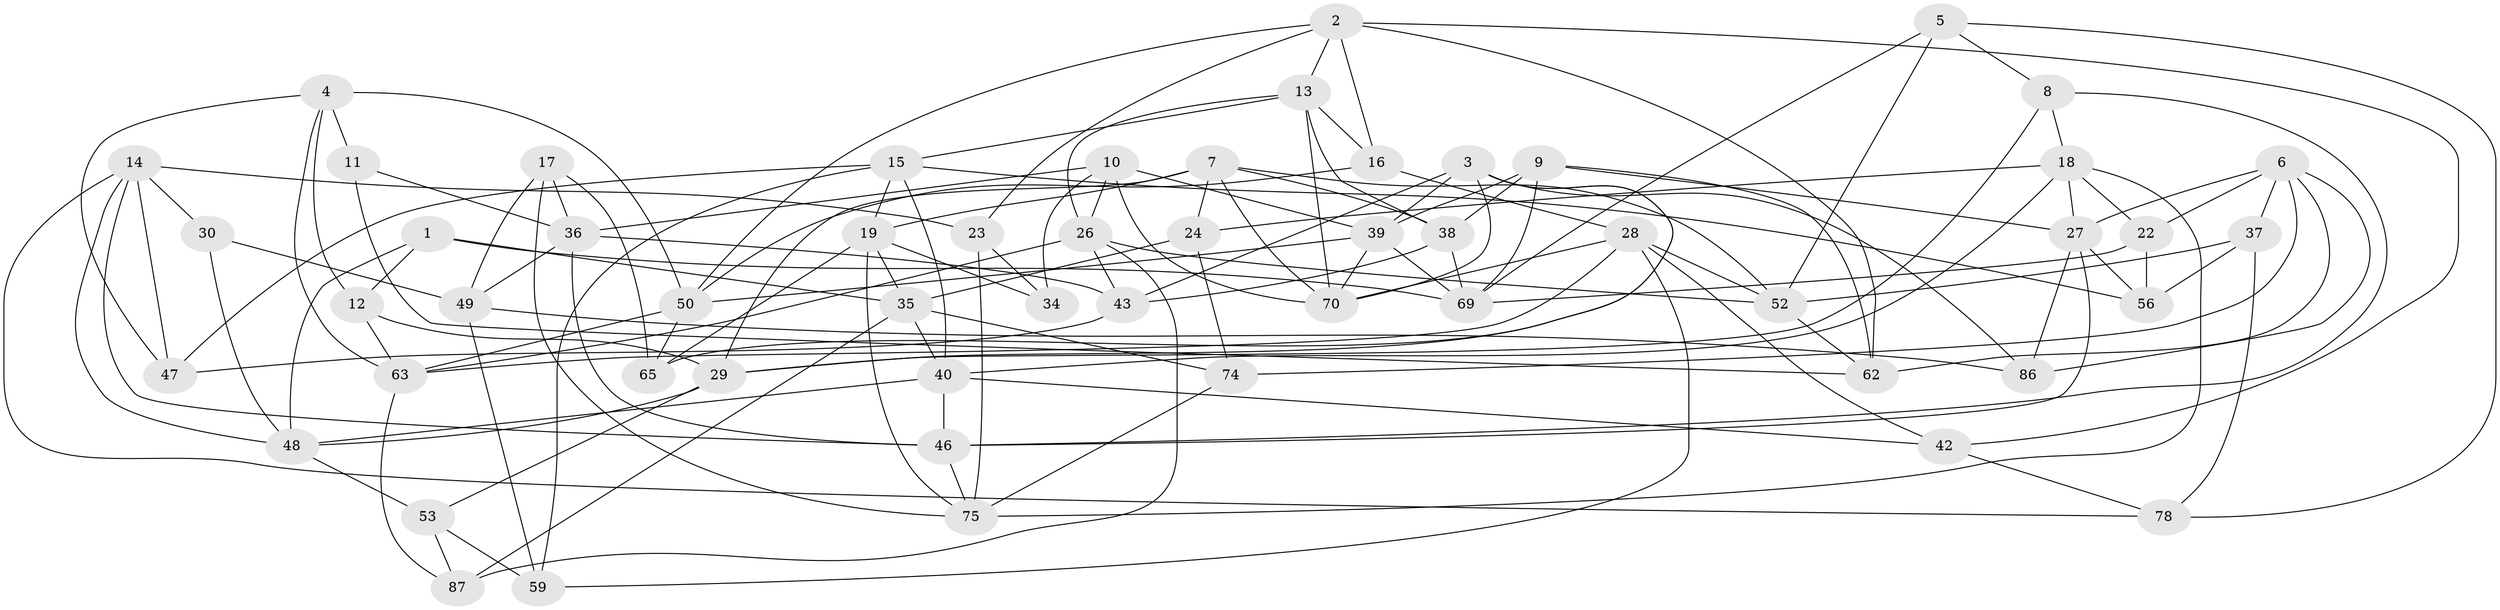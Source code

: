 // original degree distribution, {4: 1.0}
// Generated by graph-tools (version 1.1) at 2025/42/03/06/25 10:42:25]
// undirected, 55 vertices, 137 edges
graph export_dot {
graph [start="1"]
  node [color=gray90,style=filled];
  1;
  2 [super="+60"];
  3 [super="+79"];
  4 [super="+57"];
  5;
  6 [super="+21"];
  7 [super="+54"];
  8;
  9 [super="+20"];
  10 [super="+25"];
  11;
  12;
  13 [super="+31"];
  14 [super="+32"];
  15 [super="+64"];
  16;
  17;
  18 [super="+33"];
  19 [super="+66"];
  22;
  23;
  24;
  26 [super="+72"];
  27 [super="+73"];
  28 [super="+68"];
  29 [super="+76"];
  30;
  34;
  35 [super="+55"];
  36 [super="+44"];
  37;
  38 [super="+41"];
  39 [super="+58"];
  40 [super="+45"];
  42;
  43 [super="+51"];
  46 [super="+61"];
  47;
  48 [super="+84"];
  49 [super="+82"];
  50 [super="+81"];
  52 [super="+83"];
  53;
  56;
  59;
  62 [super="+67"];
  63 [super="+80"];
  65;
  69 [super="+77"];
  70 [super="+71"];
  74;
  75 [super="+85"];
  78;
  86;
  87;
  1 -- 48;
  1 -- 12;
  1 -- 35;
  1 -- 69;
  2 -- 23;
  2 -- 16;
  2 -- 42;
  2 -- 13;
  2 -- 50;
  2 -- 62;
  3 -- 86;
  3 -- 70;
  3 -- 65;
  3 -- 29;
  3 -- 39;
  3 -- 43;
  4 -- 12;
  4 -- 11 [weight=2];
  4 -- 63;
  4 -- 50;
  4 -- 47;
  5 -- 52;
  5 -- 78;
  5 -- 69;
  5 -- 8;
  6 -- 74;
  6 -- 37;
  6 -- 86;
  6 -- 27;
  6 -- 22;
  6 -- 62;
  7 -- 52;
  7 -- 24;
  7 -- 29;
  7 -- 38;
  7 -- 70;
  7 -- 19;
  8 -- 46;
  8 -- 29;
  8 -- 18;
  9 -- 38;
  9 -- 39;
  9 -- 27;
  9 -- 62 [weight=2];
  9 -- 69;
  10 -- 34 [weight=2];
  10 -- 70;
  10 -- 39;
  10 -- 36;
  10 -- 26;
  11 -- 62;
  11 -- 36;
  12 -- 29;
  12 -- 63;
  13 -- 16;
  13 -- 38;
  13 -- 70;
  13 -- 15;
  13 -- 26;
  14 -- 78;
  14 -- 47;
  14 -- 23;
  14 -- 48;
  14 -- 30;
  14 -- 46;
  15 -- 59;
  15 -- 19;
  15 -- 56;
  15 -- 40;
  15 -- 47;
  16 -- 50;
  16 -- 28;
  17 -- 65;
  17 -- 49;
  17 -- 36;
  17 -- 75;
  18 -- 75;
  18 -- 22;
  18 -- 27;
  18 -- 24;
  18 -- 40;
  19 -- 75;
  19 -- 35;
  19 -- 65;
  19 -- 34;
  22 -- 56;
  22 -- 69;
  23 -- 34;
  23 -- 75;
  24 -- 74;
  24 -- 35;
  26 -- 87;
  26 -- 52;
  26 -- 43;
  26 -- 63;
  27 -- 56;
  27 -- 86;
  27 -- 46;
  28 -- 59;
  28 -- 52;
  28 -- 42;
  28 -- 70;
  28 -- 63;
  29 -- 53;
  29 -- 48;
  30 -- 49 [weight=2];
  30 -- 48;
  35 -- 74;
  35 -- 87;
  35 -- 40;
  36 -- 43;
  36 -- 46;
  36 -- 49;
  37 -- 78;
  37 -- 56;
  37 -- 52;
  38 -- 69;
  38 -- 43 [weight=2];
  39 -- 69;
  39 -- 50;
  39 -- 70;
  40 -- 42;
  40 -- 48;
  40 -- 46;
  42 -- 78;
  43 -- 47;
  46 -- 75;
  48 -- 53;
  49 -- 59;
  49 -- 86;
  50 -- 65;
  50 -- 63;
  52 -- 62;
  53 -- 59;
  53 -- 87;
  63 -- 87;
  74 -- 75;
}
